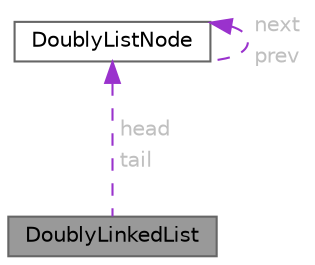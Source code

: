 digraph "DoublyLinkedList"
{
 // INTERACTIVE_SVG=YES
 // LATEX_PDF_SIZE
  bgcolor="transparent";
  edge [fontname=Helvetica,fontsize=10,labelfontname=Helvetica,labelfontsize=10];
  node [fontname=Helvetica,fontsize=10,shape=box,height=0.2,width=0.4];
  Node1 [id="Node000001",label="DoublyLinkedList",height=0.2,width=0.4,color="gray40", fillcolor="grey60", style="filled", fontcolor="black",tooltip=" "];
  Node2 -> Node1 [id="edge1_Node000001_Node000002",dir="back",color="darkorchid3",style="dashed",tooltip=" ",label=<<TABLE CELLBORDER="0" BORDER="0"><TR><TD VALIGN="top" ALIGN="LEFT" CELLPADDING="1" CELLSPACING="0">head</TD></TR>
<TR><TD VALIGN="top" ALIGN="LEFT" CELLPADDING="1" CELLSPACING="0">tail</TD></TR>
</TABLE>> ,fontcolor="grey" ];
  Node2 [id="Node000002",label="DoublyListNode",height=0.2,width=0.4,color="gray40", fillcolor="white", style="filled",URL="$struct_doubly_list_node.html",tooltip=" "];
  Node2 -> Node2 [id="edge2_Node000002_Node000002",dir="back",color="darkorchid3",style="dashed",tooltip=" ",label=<<TABLE CELLBORDER="0" BORDER="0"><TR><TD VALIGN="top" ALIGN="LEFT" CELLPADDING="1" CELLSPACING="0">next</TD></TR>
<TR><TD VALIGN="top" ALIGN="LEFT" CELLPADDING="1" CELLSPACING="0">prev</TD></TR>
</TABLE>> ,fontcolor="grey" ];
}
